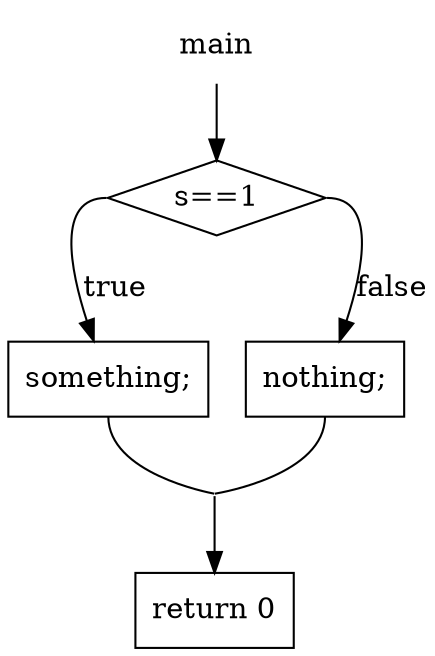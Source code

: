 digraph{
 node[shape = rectangle]
 
main->"s==1"
"s==1" [shape = diamond]
"s==1":w->"something;"[label = true]
"something;":s -> "pointstogether"[arrowhead=none]
"s==1":e->"nothing;"[label = false]
"nothing;":s -> "pointstogether"[arrowhead=none]
pointstogether[label="",fixedsize=flase,width=0,height=0,shape=none]
"pointstogether"->"return 0"[shape=oval]
main[shape = none]

}


